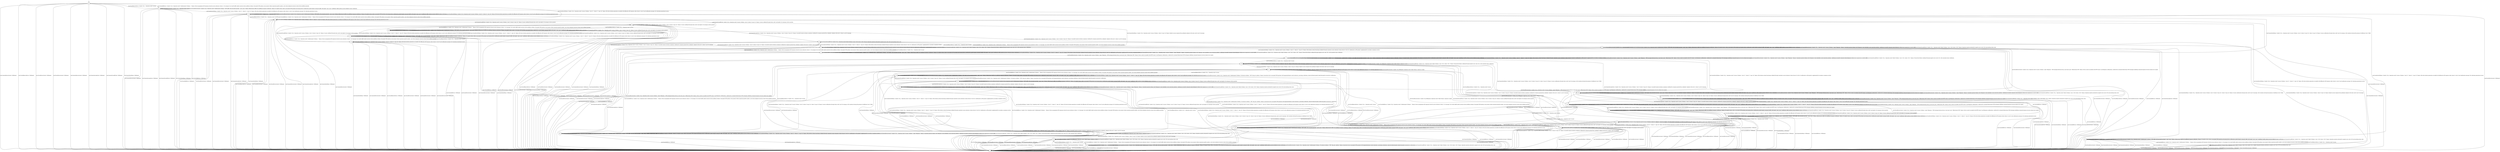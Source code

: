 digraph g {

	s0 [shape="circle" label="s0"];
	s1 [shape="circle" label="s1"];
	s2 [shape="circle" label="s2"];
	s3 [shape="circle" label="s3"];
	s4 [shape="circle" label="s4"];
	s5 [shape="circle" label="s5"];
	s6 [shape="circle" label="s6"];
	s7 [shape="circle" label="s7"];
	s8 [shape="circle" label="s8"];
	s9 [shape="circle" label="s9"];
	s10 [shape="circle" label="s10"];
	s11 [shape="circle" label="s11"];
	s12 [shape="circle" label="s12"];
	s13 [shape="circle" label="s13"];
	s14 [shape="circle" label="s14"];
	s15 [shape="circle" label="s15"];
	s16 [shape="circle" label="s16"];
	s17 [shape="circle" label="s17"];
	s18 [shape="circle" label="s18"];
	s19 [shape="circle" label="s19"];
	s20 [shape="circle" label="s20"];
	s21 [shape="circle" label="s21"];
	s22 [shape="circle" label="s22"];
	s23 [shape="circle" label="s23"];
	s24 [shape="circle" label="s24"];
	s25 [shape="circle" label="s25"];
	s26 [shape="circle" label="s26"];
	s27 [shape="circle" label="s27"];
	s28 [shape="circle" label="s28"];
	s29 [shape="circle" label="s29"];
	s30 [shape="circle" label="s30"];
	s31 [shape="circle" label="s31"];
	s32 [shape="circle" label="s32"];
	s0 -> s2 [label="user1|remote|DeviceControl / NoElement"];
	s0 -> s1 [label="user1|local|AddDevice / Symbol: CLS_0. Operation result: Undetermined. Evidence: ''. Reason: Device management API responses showed success indicators (status 0, 'ok' message), but overall traffic lacked conclusive device-addition evidence. Encrypted UDP patterns were present without operation-specific markers, and critical endpoints showed no direct device-addition payloads."];
	s0 -> s2 [label="user1|local|RemoveDevice / NoElement"];
	s0 -> s2 [label="user1|local|DeviceControl / NoElement"];
	s0 -> s3 [label="user1|local|InviteToHome / Symbol: CLS_0. Operation result: Success. Evidence: ''error':0'; ''status':0'; ''msg':'ok''. Reason: QR code invitation generation succeeded with affirmative API response codes (status:0, error:0) and confirmation message ('ok') indicating operational success."];
	s0 -> s2 [label="user2|local|DeviceControl / NoElement"];
	s0 -> s2 [label="user2|remote|DeviceControl / NoElement"];
	s0 -> s2 [label="user2|remote|AcceptInvite / NoElement"];
	s0 -> s2 [label="user2|remote|ScanQRCode / NoElement"];
	s0 -> s2 [label="user2|remote|QuitHome / NoElement"];
	s1 -> s1 [label="user1|remote|DeviceControl / Symbol: CLS_-1. Operation result: Success."];
	s1 -> s2 [label="user1|local|AddDevice / NoElement"];
	s1 -> s0 [label="user1|local|RemoveDevice / Symbol: CLS_-1. Operation result: Success."];
	s1 -> s1 [label="user1|local|DeviceControl / Symbol: CLS_0. Operation result: Undetermined. Evidence: 'UDP traffic with encrypted payloads'; 'user1_local'; 'Pattern: Bidirectional traffic but insufficient response verification'. Reason: No explicit status codes in encrypted UDP payloads and missing device confirmation packet despite command traffic with header 'user1_local'. Insufficient traffic patterns prevent definitive status verification."];
	s1 -> s11 [label="user1|local|InviteToHome / Symbol: CLS_0. Operation result: Success. Evidence: ''error':0'; ''status':0'; ''msg':'ok''. Reason: QR code invitation generation succeeded with affirmative API response codes (status:0, error:0) and confirmation message ('ok') indicating operational success."];
	s1 -> s2 [label="user2|local|DeviceControl / NoElement"];
	s1 -> s2 [label="user2|remote|DeviceControl / NoElement"];
	s1 -> s2 [label="user2|remote|AcceptInvite / NoElement"];
	s1 -> s2 [label="user2|remote|ScanQRCode / NoElement"];
	s1 -> s2 [label="user2|remote|QuitHome / NoElement"];
	s2 -> s2 [label="user1|remote|DeviceControl / NoElement"];
	s2 -> s2 [label="user1|local|AddDevice / NoElement"];
	s2 -> s2 [label="user1|local|RemoveDevice / NoElement"];
	s2 -> s2 [label="user1|local|DeviceControl / NoElement"];
	s2 -> s2 [label="user1|local|InviteToHome / NoElement"];
	s2 -> s2 [label="user2|local|DeviceControl / NoElement"];
	s2 -> s2 [label="user2|remote|DeviceControl / NoElement"];
	s2 -> s2 [label="user2|remote|AcceptInvite / NoElement"];
	s2 -> s2 [label="user2|remote|ScanQRCode / NoElement"];
	s2 -> s2 [label="user2|remote|QuitHome / NoElement"];
	s3 -> s2 [label="user1|remote|DeviceControl / NoElement"];
	s3 -> s11 [label="user1|local|AddDevice / Symbol: CLS_0. Operation result: Undetermined. Evidence: ''. Reason: Device management API responses showed success indicators (status 0, 'ok' message), but overall traffic lacked conclusive device-addition evidence. Encrypted UDP patterns were present without operation-specific markers, and critical endpoints showed no direct device-addition payloads."];
	s3 -> s2 [label="user1|local|RemoveDevice / NoElement"];
	s3 -> s2 [label="user1|local|DeviceControl / NoElement"];
	s3 -> s3 [label="user1|local|InviteToHome / Symbol: CLS_0. Operation result: Success. Evidence: ''error':0'; ''status':0'; ''msg':'ok''. Reason: QR code invitation generation succeeded with affirmative API response codes (status:0, error:0) and confirmation message ('ok') indicating operational success."];
	s3 -> s2 [label="user2|local|DeviceControl / NoElement"];
	s3 -> s2 [label="user2|remote|DeviceControl / NoElement"];
	s3 -> s2 [label="user2|remote|AcceptInvite / NoElement"];
	s3 -> s4 [label="user2|remote|ScanQRCode / Symbol: CLS_0. Operation result: Success. Evidence: 'error':0,'status':0,'msg':'ok''. Reason: Success confirmed through status code 0 and explicit 'ok' message in device payload."];
	s3 -> s2 [label="user2|remote|QuitHome / NoElement"];
	s4 -> s2 [label="user1|remote|DeviceControl / NoElement"];
	s4 -> s10 [label="user1|local|AddDevice / Symbol: CLS_0. Operation result: Undetermined. Evidence: ''. Reason: Device management API responses showed success indicators (status 0, 'ok' message), but overall traffic lacked conclusive device-addition evidence. Encrypted UDP patterns were present without operation-specific markers, and critical endpoints showed no direct device-addition payloads."];
	s4 -> s2 [label="user1|local|RemoveDevice / NoElement"];
	s4 -> s2 [label="user1|local|DeviceControl / NoElement"];
	s4 -> s14 [label="user1|local|InviteToHome / Symbol: CLS_0. Operation result: Success. Evidence: ''error':0'; ''status':0'; ''msg':'ok''. Reason: QR code invitation generation succeeded with affirmative API response codes (status:0, error:0) and confirmation message ('ok') indicating operational success."];
	s4 -> s2 [label="user2|local|DeviceControl / NoElement"];
	s4 -> s2 [label="user2|remote|DeviceControl / NoElement"];
	s4 -> s5 [label="user2|remote|AcceptInvite / Symbol: CLS_0. Operation result: Success. Evidence: ''error':0,'status':0,'msg':'ok''. Reason: Successful remote invitation acceptance confirmed by response payload from 'joinfamily' endpoint with error:0, status:0, and 'ok' message."];
	s4 -> s4 [label="user2|remote|ScanQRCode / Symbol: CLS_0. Operation result: Success. Evidence: 'error':0,'status':0,'msg':'ok''. Reason: Success confirmed through status code 0 and explicit 'ok' message in device payload."];
	s4 -> s2 [label="user2|remote|QuitHome / NoElement"];
	s5 -> s2 [label="user1|remote|DeviceControl / NoElement"];
	s5 -> s8 [label="user1|local|AddDevice / Symbol: CLS_0. Operation result: Undetermined. Evidence: ''. Reason: Device management API responses showed success indicators (status 0, 'ok' message), but overall traffic lacked conclusive device-addition evidence. Encrypted UDP patterns were present without operation-specific markers, and critical endpoints showed no direct device-addition payloads."];
	s5 -> s2 [label="user1|local|RemoveDevice / NoElement"];
	s5 -> s2 [label="user1|local|DeviceControl / NoElement"];
	s5 -> s6 [label="user1|local|InviteToHome / Symbol: CLS_1. Operation result: Success. Evidence: ''error':0'; ''status':0'; ''msg':'ok''. Reason: QR invitation system functioning validated through consistent success indicators (status:0/error:0) with 'ok' confirmation in API payload, supplemented by secondary acceptance activity."];
	s5 -> s2 [label="user2|local|DeviceControl / NoElement"];
	s5 -> s2 [label="user2|remote|DeviceControl / NoElement"];
	s5 -> s2 [label="user2|remote|AcceptInvite / NoElement"];
	s5 -> s5 [label="user2|remote|ScanQRCode / Symbol: CLS_1. Operation result: Failed. Evidence: 'error':-2010,'status':-2010'. Reason: Operation rejection indicated by negative error code -2010 and matching status code."];
	s5 -> s9 [label="user2|remote|QuitHome / Symbol: CLS_0. Operation result: Success. Evidence: 'status':0,'msg':'ok'. Reason: Explicit success response from quitfamily endpoint with status code 0 and 'ok' message."];
	s6 -> s2 [label="user1|remote|DeviceControl / NoElement"];
	s6 -> s7 [label="user1|local|AddDevice / Symbol: CLS_0. Operation result: Undetermined. Evidence: ''. Reason: Device management API responses showed success indicators (status 0, 'ok' message), but overall traffic lacked conclusive device-addition evidence. Encrypted UDP patterns were present without operation-specific markers, and critical endpoints showed no direct device-addition payloads."];
	s6 -> s2 [label="user1|local|RemoveDevice / NoElement"];
	s6 -> s2 [label="user1|local|DeviceControl / NoElement"];
	s6 -> s6 [label="user1|local|InviteToHome / Symbol: CLS_1. Operation result: Success. Evidence: ''error':0'; ''status':0'; ''msg':'ok''. Reason: QR invitation system functioning validated through consistent success indicators (status:0/error:0) with 'ok' confirmation in API payload, supplemented by secondary acceptance activity."];
	s6 -> s2 [label="user2|local|DeviceControl / NoElement"];
	s6 -> s2 [label="user2|remote|DeviceControl / NoElement"];
	s6 -> s2 [label="user2|remote|AcceptInvite / NoElement"];
	s6 -> s6 [label="user2|remote|ScanQRCode / Symbol: CLS_2. Operation result: Failed. Evidence: 'error':-2011,'status':-2011'. Reason: Protocol-level failure confirmed through negative error code -2011 with consistent status verification."];
	s6 -> s3 [label="user2|remote|QuitHome / Symbol: CLS_0. Operation result: Success. Evidence: 'status':0,'msg':'ok'. Reason: Explicit success response from quitfamily endpoint with status code 0 and 'ok' message."];
	s7 -> s7 [label="user1|remote|DeviceControl / Symbol: CLS_-1. Operation result: Success."];
	s7 -> s2 [label="user1|local|AddDevice / NoElement"];
	s7 -> s6 [label="user1|local|RemoveDevice / Symbol: CLS_-1. Operation result: Success."];
	s7 -> s7 [label="user1|local|DeviceControl / Symbol: CLS_0. Operation result: Undetermined. Evidence: 'UDP traffic with encrypted payloads'; 'user1_local'; 'Pattern: Bidirectional traffic but insufficient response verification'. Reason: No explicit status codes in encrypted UDP payloads and missing device confirmation packet despite command traffic with header 'user1_local'. Insufficient traffic patterns prevent definitive status verification."];
	s7 -> s7 [label="user1|local|InviteToHome / Symbol: CLS_1. Operation result: Success. Evidence: ''error':0'; ''status':0'; ''msg':'ok''. Reason: QR invitation system functioning validated through consistent success indicators (status:0/error:0) with 'ok' confirmation in API payload, supplemented by secondary acceptance activity."];
	s7 -> s15 [label="user2|local|DeviceControl / Symbol: CLS_0. Operation result: Success. Evidence: 'name':'Response'; 'UDP exchange between device_0 and user2_local'; 'Bidirectional UDP'. Reason: Device control succeeded with HTTP status 0 and Response confirmations, reinforced by sustained bidirectional UDP exchanges exhibiting command-response structure absent error signals."];
	s7 -> s7 [label="user2|remote|DeviceControl / Symbol: CLS_1. Operation result: Success. Evidence: ''name':'Response''. Reason: Consistent payload evidence with 'Response' event identifiers across execution patterns, confirming successful command acknowledgment without error signatures in control traffic."];
	s7 -> s2 [label="user2|remote|AcceptInvite / NoElement"];
	s7 -> s7 [label="user2|remote|ScanQRCode / Symbol: CLS_2. Operation result: Failed. Evidence: 'error':-2011,'status':-2011'. Reason: Protocol-level failure confirmed through negative error code -2011 with consistent status verification."];
	s7 -> s11 [label="user2|remote|QuitHome / Symbol: CLS_1. Operation result: Success. Evidence: 'error':0,'status':0,'msg':'ok'; 'status':0,'msg':'ok'. Reason: Success confirmation through status code 0 and 'ok' message, with variations showing the presence of additional 'error':0 field."];
	s8 -> s8 [label="user1|remote|DeviceControl / Symbol: CLS_-1. Operation result: Success."];
	s8 -> s2 [label="user1|local|AddDevice / NoElement"];
	s8 -> s5 [label="user1|local|RemoveDevice / Symbol: CLS_-1. Operation result: Success."];
	s8 -> s8 [label="user1|local|DeviceControl / Symbol: CLS_0. Operation result: Undetermined. Evidence: 'UDP traffic with encrypted payloads'; 'user1_local'; 'Pattern: Bidirectional traffic but insufficient response verification'. Reason: No explicit status codes in encrypted UDP payloads and missing device confirmation packet despite command traffic with header 'user1_local'. Insufficient traffic patterns prevent definitive status verification."];
	s8 -> s7 [label="user1|local|InviteToHome / Symbol: CLS_1. Operation result: Success. Evidence: ''error':0'; ''status':0'; ''msg':'ok''. Reason: QR invitation system functioning validated through consistent success indicators (status:0/error:0) with 'ok' confirmation in API payload, supplemented by secondary acceptance activity."];
	s8 -> s30 [label="user2|local|DeviceControl / Symbol: CLS_0. Operation result: Success. Evidence: 'name':'Response'; 'UDP exchange between device_0 and user2_local'; 'Bidirectional UDP'. Reason: Device control succeeded with HTTP status 0 and Response confirmations, reinforced by sustained bidirectional UDP exchanges exhibiting command-response structure absent error signals."];
	s8 -> s8 [label="user2|remote|DeviceControl / Symbol: CLS_1. Operation result: Success. Evidence: ''name':'Response''. Reason: Consistent payload evidence with 'Response' event identifiers across execution patterns, confirming successful command acknowledgment without error signatures in control traffic."];
	s8 -> s2 [label="user2|remote|AcceptInvite / NoElement"];
	s8 -> s8 [label="user2|remote|ScanQRCode / Symbol: CLS_1. Operation result: Failed. Evidence: 'error':-2010,'status':-2010'. Reason: Operation rejection indicated by negative error code -2010 and matching status code."];
	s8 -> s12 [label="user2|remote|QuitHome / Symbol: CLS_1. Operation result: Success. Evidence: 'error':0,'status':0,'msg':'ok'; 'status':0,'msg':'ok'. Reason: Success confirmation through status code 0 and 'ok' message, with variations showing the presence of additional 'error':0 field."];
	s9 -> s2 [label="user1|remote|DeviceControl / NoElement"];
	s9 -> s12 [label="user1|local|AddDevice / Symbol: CLS_0. Operation result: Undetermined. Evidence: ''. Reason: Device management API responses showed success indicators (status 0, 'ok' message), but overall traffic lacked conclusive device-addition evidence. Encrypted UDP patterns were present without operation-specific markers, and critical endpoints showed no direct device-addition payloads."];
	s9 -> s2 [label="user1|local|RemoveDevice / NoElement"];
	s9 -> s2 [label="user1|local|DeviceControl / NoElement"];
	s9 -> s3 [label="user1|local|InviteToHome / Symbol: CLS_0. Operation result: Success. Evidence: ''error':0'; ''status':0'; ''msg':'ok''. Reason: QR code invitation generation succeeded with affirmative API response codes (status:0, error:0) and confirmation message ('ok') indicating operational success."];
	s9 -> s2 [label="user2|local|DeviceControl / NoElement"];
	s9 -> s2 [label="user2|remote|DeviceControl / NoElement"];
	s9 -> s2 [label="user2|remote|AcceptInvite / NoElement"];
	s9 -> s9 [label="user2|remote|ScanQRCode / Symbol: CLS_1. Operation result: Failed. Evidence: 'error':-2010,'status':-2010'. Reason: Operation rejection indicated by negative error code -2010 and matching status code."];
	s9 -> s2 [label="user2|remote|QuitHome / NoElement"];
	s10 -> s10 [label="user1|remote|DeviceControl / Symbol: CLS_-1. Operation result: Success."];
	s10 -> s2 [label="user1|local|AddDevice / NoElement"];
	s10 -> s4 [label="user1|local|RemoveDevice / Symbol: CLS_-1. Operation result: Success."];
	s10 -> s10 [label="user1|local|DeviceControl / Symbol: CLS_0. Operation result: Undetermined. Evidence: 'UDP traffic with encrypted payloads'; 'user1_local'; 'Pattern: Bidirectional traffic but insufficient response verification'. Reason: No explicit status codes in encrypted UDP payloads and missing device confirmation packet despite command traffic with header 'user1_local'. Insufficient traffic patterns prevent definitive status verification."];
	s10 -> s13 [label="user1|local|InviteToHome / Symbol: CLS_0. Operation result: Success. Evidence: ''error':0'; ''status':0'; ''msg':'ok''. Reason: QR code invitation generation succeeded with affirmative API response codes (status:0, error:0) and confirmation message ('ok') indicating operational success."];
	s10 -> s2 [label="user2|local|DeviceControl / NoElement"];
	s10 -> s2 [label="user2|remote|DeviceControl / NoElement"];
	s10 -> s8 [label="user2|remote|AcceptInvite / Symbol: CLS_0. Operation result: Success. Evidence: ''error':0,'status':0,'msg':'ok''. Reason: Successful remote invitation acceptance confirmed by response payload from 'joinfamily' endpoint with error:0, status:0, and 'ok' message."];
	s10 -> s10 [label="user2|remote|ScanQRCode / Symbol: CLS_0. Operation result: Success. Evidence: 'error':0,'status':0,'msg':'ok''. Reason: Success confirmed through status code 0 and explicit 'ok' message in device payload."];
	s10 -> s2 [label="user2|remote|QuitHome / NoElement"];
	s11 -> s11 [label="user1|remote|DeviceControl / Symbol: CLS_-1. Operation result: Success."];
	s11 -> s2 [label="user1|local|AddDevice / NoElement"];
	s11 -> s3 [label="user1|local|RemoveDevice / Symbol: CLS_-1. Operation result: Success."];
	s11 -> s11 [label="user1|local|DeviceControl / Symbol: CLS_0. Operation result: Undetermined. Evidence: 'UDP traffic with encrypted payloads'; 'user1_local'; 'Pattern: Bidirectional traffic but insufficient response verification'. Reason: No explicit status codes in encrypted UDP payloads and missing device confirmation packet despite command traffic with header 'user1_local'. Insufficient traffic patterns prevent definitive status verification."];
	s11 -> s11 [label="user1|local|InviteToHome / Symbol: CLS_0. Operation result: Success. Evidence: ''error':0'; ''status':0'; ''msg':'ok''. Reason: QR code invitation generation succeeded with affirmative API response codes (status:0, error:0) and confirmation message ('ok') indicating operational success."];
	s11 -> s2 [label="user2|local|DeviceControl / NoElement"];
	s11 -> s2 [label="user2|remote|DeviceControl / NoElement"];
	s11 -> s2 [label="user2|remote|AcceptInvite / NoElement"];
	s11 -> s10 [label="user2|remote|ScanQRCode / Symbol: CLS_0. Operation result: Success. Evidence: 'error':0,'status':0,'msg':'ok''. Reason: Success confirmed through status code 0 and explicit 'ok' message in device payload."];
	s11 -> s2 [label="user2|remote|QuitHome / NoElement"];
	s12 -> s12 [label="user1|remote|DeviceControl / Symbol: CLS_-1. Operation result: Success."];
	s12 -> s2 [label="user1|local|AddDevice / NoElement"];
	s12 -> s9 [label="user1|local|RemoveDevice / Symbol: CLS_-1. Operation result: Success."];
	s12 -> s12 [label="user1|local|DeviceControl / Symbol: CLS_0. Operation result: Undetermined. Evidence: 'UDP traffic with encrypted payloads'; 'user1_local'; 'Pattern: Bidirectional traffic but insufficient response verification'. Reason: No explicit status codes in encrypted UDP payloads and missing device confirmation packet despite command traffic with header 'user1_local'. Insufficient traffic patterns prevent definitive status verification."];
	s12 -> s11 [label="user1|local|InviteToHome / Symbol: CLS_0. Operation result: Success. Evidence: ''error':0'; ''status':0'; ''msg':'ok''. Reason: QR code invitation generation succeeded with affirmative API response codes (status:0, error:0) and confirmation message ('ok') indicating operational success."];
	s12 -> s2 [label="user2|local|DeviceControl / NoElement"];
	s12 -> s2 [label="user2|remote|DeviceControl / NoElement"];
	s12 -> s2 [label="user2|remote|AcceptInvite / NoElement"];
	s12 -> s12 [label="user2|remote|ScanQRCode / Symbol: CLS_1. Operation result: Failed. Evidence: 'error':-2010,'status':-2010'. Reason: Operation rejection indicated by negative error code -2010 and matching status code."];
	s12 -> s2 [label="user2|remote|QuitHome / NoElement"];
	s13 -> s13 [label="user1|remote|DeviceControl / Symbol: CLS_-1. Operation result: Success."];
	s13 -> s2 [label="user1|local|AddDevice / NoElement"];
	s13 -> s14 [label="user1|local|RemoveDevice / Symbol: CLS_-1. Operation result: Success."];
	s13 -> s13 [label="user1|local|DeviceControl / Symbol: CLS_0. Operation result: Undetermined. Evidence: 'UDP traffic with encrypted payloads'; 'user1_local'; 'Pattern: Bidirectional traffic but insufficient response verification'. Reason: No explicit status codes in encrypted UDP payloads and missing device confirmation packet despite command traffic with header 'user1_local'. Insufficient traffic patterns prevent definitive status verification."];
	s13 -> s13 [label="user1|local|InviteToHome / Symbol: CLS_0. Operation result: Success. Evidence: ''error':0'; ''status':0'; ''msg':'ok''. Reason: QR code invitation generation succeeded with affirmative API response codes (status:0, error:0) and confirmation message ('ok') indicating operational success."];
	s13 -> s2 [label="user2|local|DeviceControl / NoElement"];
	s13 -> s2 [label="user2|remote|DeviceControl / NoElement"];
	s13 -> s7 [label="user2|remote|AcceptInvite / Symbol: CLS_0. Operation result: Success. Evidence: ''error':0,'status':0,'msg':'ok''. Reason: Successful remote invitation acceptance confirmed by response payload from 'joinfamily' endpoint with error:0, status:0, and 'ok' message."];
	s13 -> s10 [label="user2|remote|ScanQRCode / Symbol: CLS_0. Operation result: Success. Evidence: 'error':0,'status':0,'msg':'ok''. Reason: Success confirmed through status code 0 and explicit 'ok' message in device payload."];
	s13 -> s2 [label="user2|remote|QuitHome / NoElement"];
	s14 -> s2 [label="user1|remote|DeviceControl / NoElement"];
	s14 -> s13 [label="user1|local|AddDevice / Symbol: CLS_0. Operation result: Undetermined. Evidence: ''. Reason: Device management API responses showed success indicators (status 0, 'ok' message), but overall traffic lacked conclusive device-addition evidence. Encrypted UDP patterns were present without operation-specific markers, and critical endpoints showed no direct device-addition payloads."];
	s14 -> s2 [label="user1|local|RemoveDevice / NoElement"];
	s14 -> s2 [label="user1|local|DeviceControl / NoElement"];
	s14 -> s14 [label="user1|local|InviteToHome / Symbol: CLS_0. Operation result: Success. Evidence: ''error':0'; ''status':0'; ''msg':'ok''. Reason: QR code invitation generation succeeded with affirmative API response codes (status:0, error:0) and confirmation message ('ok') indicating operational success."];
	s14 -> s2 [label="user2|local|DeviceControl / NoElement"];
	s14 -> s2 [label="user2|remote|DeviceControl / NoElement"];
	s14 -> s6 [label="user2|remote|AcceptInvite / Symbol: CLS_0. Operation result: Success. Evidence: ''error':0,'status':0,'msg':'ok''. Reason: Successful remote invitation acceptance confirmed by response payload from 'joinfamily' endpoint with error:0, status:0, and 'ok' message."];
	s14 -> s4 [label="user2|remote|ScanQRCode / Symbol: CLS_0. Operation result: Success. Evidence: 'error':0,'status':0,'msg':'ok''. Reason: Success confirmed through status code 0 and explicit 'ok' message in device payload."];
	s14 -> s2 [label="user2|remote|QuitHome / NoElement"];
	s15 -> s15 [label="user1|remote|DeviceControl / Symbol: CLS_-1. Operation result: Success."];
	s15 -> s2 [label="user1|local|AddDevice / NoElement"];
	s15 -> s16 [label="user1|local|RemoveDevice / Symbol: CLS_-1. Operation result: Success."];
	s15 -> s15 [label="user1|local|DeviceControl / Symbol: CLS_0. Operation result: Undetermined. Evidence: 'UDP traffic with encrypted payloads'; 'user1_local'; 'Pattern: Bidirectional traffic but insufficient response verification'. Reason: No explicit status codes in encrypted UDP payloads and missing device confirmation packet despite command traffic with header 'user1_local'. Insufficient traffic patterns prevent definitive status verification."];
	s15 -> s15 [label="user1|local|InviteToHome / Symbol: CLS_1. Operation result: Success. Evidence: ''error':0'; ''status':0'; ''msg':'ok''. Reason: QR invitation system functioning validated through consistent success indicators (status:0/error:0) with 'ok' confirmation in API payload, supplemented by secondary acceptance activity."];
	s15 -> s15 [label="user2|local|DeviceControl / Symbol: CLS_0. Operation result: Success. Evidence: 'name':'Response'; 'UDP exchange between device_0 and user2_local'; 'Bidirectional UDP'. Reason: Device control succeeded with HTTP status 0 and Response confirmations, reinforced by sustained bidirectional UDP exchanges exhibiting command-response structure absent error signals."];
	s15 -> s15 [label="user2|remote|DeviceControl / Symbol: CLS_1. Operation result: Success. Evidence: ''name':'Response''. Reason: Consistent payload evidence with 'Response' event identifiers across execution patterns, confirming successful command acknowledgment without error signatures in control traffic."];
	s15 -> s2 [label="user2|remote|AcceptInvite / NoElement"];
	s15 -> s15 [label="user2|remote|ScanQRCode / Symbol: CLS_2. Operation result: Failed. Evidence: 'error':-2011,'status':-2011'. Reason: Protocol-level failure confirmed through negative error code -2011 with consistent status verification."];
	s15 -> s19 [label="user2|remote|QuitHome / Symbol: CLS_1. Operation result: Success. Evidence: 'error':0,'status':0,'msg':'ok'; 'status':0,'msg':'ok'. Reason: Success confirmation through status code 0 and 'ok' message, with variations showing the presence of additional 'error':0 field."];
	s16 -> s2 [label="user1|remote|DeviceControl / NoElement"];
	s16 -> s32 [label="user1|local|AddDevice / Symbol: CLS_0. Operation result: Undetermined. Evidence: ''. Reason: Device management API responses showed success indicators (status 0, 'ok' message), but overall traffic lacked conclusive device-addition evidence. Encrypted UDP patterns were present without operation-specific markers, and critical endpoints showed no direct device-addition payloads."];
	s16 -> s2 [label="user1|local|RemoveDevice / NoElement"];
	s16 -> s2 [label="user1|local|DeviceControl / NoElement"];
	s16 -> s16 [label="user1|local|InviteToHome / Symbol: CLS_1. Operation result: Success. Evidence: ''error':0'; ''status':0'; ''msg':'ok''. Reason: QR invitation system functioning validated through consistent success indicators (status:0/error:0) with 'ok' confirmation in API payload, supplemented by secondary acceptance activity."];
	s16 -> s16 [label="user2|local|DeviceControl / Symbol: CLS_NoResponse. Operation result: Failed. Reason: response is empty"];
	s16 -> s2 [label="user2|remote|DeviceControl / NoElement"];
	s16 -> s2 [label="user2|remote|AcceptInvite / NoElement"];
	s16 -> s16 [label="user2|remote|ScanQRCode / Symbol: CLS_2. Operation result: Failed. Evidence: 'error':-2011,'status':-2011'. Reason: Protocol-level failure confirmed through negative error code -2011 with consistent status verification."];
	s16 -> s17 [label="user2|remote|QuitHome / Symbol: CLS_0. Operation result: Success. Evidence: 'status':0,'msg':'ok'. Reason: Explicit success response from quitfamily endpoint with status code 0 and 'ok' message."];
	s17 -> s2 [label="user1|remote|DeviceControl / NoElement"];
	s17 -> s18 [label="user1|local|AddDevice / Symbol: CLS_0. Operation result: Undetermined. Evidence: ''. Reason: Device management API responses showed success indicators (status 0, 'ok' message), but overall traffic lacked conclusive device-addition evidence. Encrypted UDP patterns were present without operation-specific markers, and critical endpoints showed no direct device-addition payloads."];
	s17 -> s2 [label="user1|local|RemoveDevice / NoElement"];
	s17 -> s2 [label="user1|local|DeviceControl / NoElement"];
	s17 -> s17 [label="user1|local|InviteToHome / Symbol: CLS_0. Operation result: Success. Evidence: ''error':0'; ''status':0'; ''msg':'ok''. Reason: QR code invitation generation succeeded with affirmative API response codes (status:0, error:0) and confirmation message ('ok') indicating operational success."];
	s17 -> s17 [label="user2|local|DeviceControl / Symbol: CLS_NoResponse. Operation result: Failed. Reason: response is empty"];
	s17 -> s2 [label="user2|remote|DeviceControl / NoElement"];
	s17 -> s2 [label="user2|remote|AcceptInvite / NoElement"];
	s17 -> s22 [label="user2|remote|ScanQRCode / Symbol: CLS_0. Operation result: Success. Evidence: 'error':0,'status':0,'msg':'ok''. Reason: Success confirmed through status code 0 and explicit 'ok' message in device payload."];
	s17 -> s2 [label="user2|remote|QuitHome / NoElement"];
	s18 -> s18 [label="user1|remote|DeviceControl / Symbol: CLS_-1. Operation result: Success."];
	s18 -> s2 [label="user1|local|AddDevice / NoElement"];
	s18 -> s17 [label="user1|local|RemoveDevice / Symbol: CLS_-1. Operation result: Success."];
	s18 -> s18 [label="user1|local|DeviceControl / Symbol: CLS_0. Operation result: Undetermined. Evidence: 'UDP traffic with encrypted payloads'; 'user1_local'; 'Pattern: Bidirectional traffic but insufficient response verification'. Reason: No explicit status codes in encrypted UDP payloads and missing device confirmation packet despite command traffic with header 'user1_local'. Insufficient traffic patterns prevent definitive status verification."];
	s18 -> s18 [label="user1|local|InviteToHome / Symbol: CLS_0. Operation result: Success. Evidence: ''error':0'; ''status':0'; ''msg':'ok''. Reason: QR code invitation generation succeeded with affirmative API response codes (status:0, error:0) and confirmation message ('ok') indicating operational success."];
	s18 -> s18 [label="user2|local|DeviceControl / Symbol: CLS_5. Operation result: Undetermined. Evidence: 'No decisive evidence'; 'UDP ''Abs_Len'' patterns'. Reason: Inconclusive due to encrypted UDP payloads with fragmented/absent control indicators, preventing verification; observed bidirectionality lacked decrypted success/error confirmation."];
	s18 -> s2 [label="user2|remote|DeviceControl / NoElement"];
	s18 -> s2 [label="user2|remote|AcceptInvite / NoElement"];
	s18 -> s21 [label="user2|remote|ScanQRCode / Symbol: CLS_0. Operation result: Success. Evidence: 'error':0,'status':0,'msg':'ok''. Reason: Success confirmed through status code 0 and explicit 'ok' message in device payload."];
	s18 -> s2 [label="user2|remote|QuitHome / NoElement"];
	s19 -> s19 [label="user1|remote|DeviceControl / Symbol: CLS_-1. Operation result: Success."];
	s19 -> s2 [label="user1|local|AddDevice / NoElement"];
	s19 -> s17 [label="user1|local|RemoveDevice / Symbol: CLS_-1. Operation result: Success."];
	s19 -> s19 [label="user1|local|DeviceControl / Symbol: CLS_0. Operation result: Undetermined. Evidence: 'UDP traffic with encrypted payloads'; 'user1_local'; 'Pattern: Bidirectional traffic but insufficient response verification'. Reason: No explicit status codes in encrypted UDP payloads and missing device confirmation packet despite command traffic with header 'user1_local'. Insufficient traffic patterns prevent definitive status verification."];
	s19 -> s19 [label="user1|local|InviteToHome / Symbol: CLS_0. Operation result: Success. Evidence: ''error':0'; ''status':0'; ''msg':'ok''. Reason: QR code invitation generation succeeded with affirmative API response codes (status:0, error:0) and confirmation message ('ok') indicating operational success."];
	s19 -> s19 [label="user2|local|DeviceControl / Symbol: CLS_0. Operation result: Success. Evidence: 'name':'Response'; 'UDP exchange between device_0 and user2_local'; 'Bidirectional UDP'. Reason: Device control succeeded with HTTP status 0 and Response confirmations, reinforced by sustained bidirectional UDP exchanges exhibiting command-response structure absent error signals."];
	s19 -> s2 [label="user2|remote|DeviceControl / NoElement"];
	s19 -> s2 [label="user2|remote|AcceptInvite / NoElement"];
	s19 -> s20 [label="user2|remote|ScanQRCode / Symbol: CLS_0. Operation result: Success. Evidence: 'error':0,'status':0,'msg':'ok''. Reason: Success confirmed through status code 0 and explicit 'ok' message in device payload."];
	s19 -> s2 [label="user2|remote|QuitHome / NoElement"];
	s20 -> s20 [label="user1|remote|DeviceControl / Symbol: CLS_-1. Operation result: Success."];
	s20 -> s2 [label="user1|local|AddDevice / NoElement"];
	s20 -> s22 [label="user1|local|RemoveDevice / Symbol: CLS_-1. Operation result: Success."];
	s20 -> s20 [label="user1|local|DeviceControl / Symbol: CLS_0. Operation result: Undetermined. Evidence: 'UDP traffic with encrypted payloads'; 'user1_local'; 'Pattern: Bidirectional traffic but insufficient response verification'. Reason: No explicit status codes in encrypted UDP payloads and missing device confirmation packet despite command traffic with header 'user1_local'. Insufficient traffic patterns prevent definitive status verification."];
	s20 -> s25 [label="user1|local|InviteToHome / Symbol: CLS_0. Operation result: Success. Evidence: ''error':0'; ''status':0'; ''msg':'ok''. Reason: QR code invitation generation succeeded with affirmative API response codes (status:0, error:0) and confirmation message ('ok') indicating operational success."];
	s20 -> s19 [label="user2|local|DeviceControl / Symbol: CLS_0. Operation result: Success. Evidence: 'name':'Response'; 'UDP exchange between device_0 and user2_local'; 'Bidirectional UDP'. Reason: Device control succeeded with HTTP status 0 and Response confirmations, reinforced by sustained bidirectional UDP exchanges exhibiting command-response structure absent error signals."];
	s20 -> s2 [label="user2|remote|DeviceControl / NoElement"];
	s20 -> s30 [label="user2|remote|AcceptInvite / Symbol: CLS_0. Operation result: Success. Evidence: ''error':0,'status':0,'msg':'ok''. Reason: Successful remote invitation acceptance confirmed by response payload from 'joinfamily' endpoint with error:0, status:0, and 'ok' message."];
	s20 -> s20 [label="user2|remote|ScanQRCode / Symbol: CLS_0. Operation result: Success. Evidence: 'error':0,'status':0,'msg':'ok''. Reason: Success confirmed through status code 0 and explicit 'ok' message in device payload."];
	s20 -> s2 [label="user2|remote|QuitHome / NoElement"];
	s21 -> s21 [label="user1|remote|DeviceControl / Symbol: CLS_-1. Operation result: Success."];
	s21 -> s2 [label="user1|local|AddDevice / NoElement"];
	s21 -> s22 [label="user1|local|RemoveDevice / Symbol: CLS_-1. Operation result: Success."];
	s21 -> s21 [label="user1|local|DeviceControl / Symbol: CLS_0. Operation result: Undetermined. Evidence: 'UDP traffic with encrypted payloads'; 'user1_local'; 'Pattern: Bidirectional traffic but insufficient response verification'. Reason: No explicit status codes in encrypted UDP payloads and missing device confirmation packet despite command traffic with header 'user1_local'. Insufficient traffic patterns prevent definitive status verification."];
	s21 -> s24 [label="user1|local|InviteToHome / Symbol: CLS_0. Operation result: Success. Evidence: ''error':0'; ''status':0'; ''msg':'ok''. Reason: QR code invitation generation succeeded with affirmative API response codes (status:0, error:0) and confirmation message ('ok') indicating operational success."];
	s21 -> s18 [label="user2|local|DeviceControl / Symbol: CLS_5. Operation result: Undetermined. Evidence: 'No decisive evidence'; 'UDP ''Abs_Len'' patterns'. Reason: Inconclusive due to encrypted UDP payloads with fragmented/absent control indicators, preventing verification; observed bidirectionality lacked decrypted success/error confirmation."];
	s21 -> s2 [label="user2|remote|DeviceControl / NoElement"];
	s21 -> s29 [label="user2|remote|AcceptInvite / Symbol: CLS_0. Operation result: Success. Evidence: ''error':0,'status':0,'msg':'ok''. Reason: Successful remote invitation acceptance confirmed by response payload from 'joinfamily' endpoint with error:0, status:0, and 'ok' message."];
	s21 -> s21 [label="user2|remote|ScanQRCode / Symbol: CLS_0. Operation result: Success. Evidence: 'error':0,'status':0,'msg':'ok''. Reason: Success confirmed through status code 0 and explicit 'ok' message in device payload."];
	s21 -> s2 [label="user2|remote|QuitHome / NoElement"];
	s22 -> s2 [label="user1|remote|DeviceControl / NoElement"];
	s22 -> s21 [label="user1|local|AddDevice / Symbol: CLS_0. Operation result: Undetermined. Evidence: ''. Reason: Device management API responses showed success indicators (status 0, 'ok' message), but overall traffic lacked conclusive device-addition evidence. Encrypted UDP patterns were present without operation-specific markers, and critical endpoints showed no direct device-addition payloads."];
	s22 -> s2 [label="user1|local|RemoveDevice / NoElement"];
	s22 -> s2 [label="user1|local|DeviceControl / NoElement"];
	s22 -> s23 [label="user1|local|InviteToHome / Symbol: CLS_0. Operation result: Success. Evidence: ''error':0'; ''status':0'; ''msg':'ok''. Reason: QR code invitation generation succeeded with affirmative API response codes (status:0, error:0) and confirmation message ('ok') indicating operational success."];
	s22 -> s17 [label="user2|local|DeviceControl / Symbol: CLS_NoResponse. Operation result: Failed. Reason: response is empty"];
	s22 -> s2 [label="user2|remote|DeviceControl / NoElement"];
	s22 -> s26 [label="user2|remote|AcceptInvite / Symbol: CLS_0. Operation result: Success. Evidence: ''error':0,'status':0,'msg':'ok''. Reason: Successful remote invitation acceptance confirmed by response payload from 'joinfamily' endpoint with error:0, status:0, and 'ok' message."];
	s22 -> s22 [label="user2|remote|ScanQRCode / Symbol: CLS_0. Operation result: Success. Evidence: 'error':0,'status':0,'msg':'ok''. Reason: Success confirmed through status code 0 and explicit 'ok' message in device payload."];
	s22 -> s2 [label="user2|remote|QuitHome / NoElement"];
	s23 -> s2 [label="user1|remote|DeviceControl / NoElement"];
	s23 -> s24 [label="user1|local|AddDevice / Symbol: CLS_0. Operation result: Undetermined. Evidence: ''. Reason: Device management API responses showed success indicators (status 0, 'ok' message), but overall traffic lacked conclusive device-addition evidence. Encrypted UDP patterns were present without operation-specific markers, and critical endpoints showed no direct device-addition payloads."];
	s23 -> s2 [label="user1|local|RemoveDevice / NoElement"];
	s23 -> s2 [label="user1|local|DeviceControl / NoElement"];
	s23 -> s23 [label="user1|local|InviteToHome / Symbol: CLS_0. Operation result: Success. Evidence: ''error':0'; ''status':0'; ''msg':'ok''. Reason: QR code invitation generation succeeded with affirmative API response codes (status:0, error:0) and confirmation message ('ok') indicating operational success."];
	s23 -> s17 [label="user2|local|DeviceControl / Symbol: CLS_NoResponse. Operation result: Failed. Reason: response is empty"];
	s23 -> s2 [label="user2|remote|DeviceControl / NoElement"];
	s23 -> s16 [label="user2|remote|AcceptInvite / Symbol: CLS_0. Operation result: Success. Evidence: ''error':0,'status':0,'msg':'ok''. Reason: Successful remote invitation acceptance confirmed by response payload from 'joinfamily' endpoint with error:0, status:0, and 'ok' message."];
	s23 -> s22 [label="user2|remote|ScanQRCode / Symbol: CLS_0. Operation result: Success. Evidence: 'error':0,'status':0,'msg':'ok''. Reason: Success confirmed through status code 0 and explicit 'ok' message in device payload."];
	s23 -> s2 [label="user2|remote|QuitHome / NoElement"];
	s24 -> s24 [label="user1|remote|DeviceControl / Symbol: CLS_-1. Operation result: Success."];
	s24 -> s2 [label="user1|local|AddDevice / NoElement"];
	s24 -> s23 [label="user1|local|RemoveDevice / Symbol: CLS_-1. Operation result: Success."];
	s24 -> s24 [label="user1|local|DeviceControl / Symbol: CLS_0. Operation result: Undetermined. Evidence: 'UDP traffic with encrypted payloads'; 'user1_local'; 'Pattern: Bidirectional traffic but insufficient response verification'. Reason: No explicit status codes in encrypted UDP payloads and missing device confirmation packet despite command traffic with header 'user1_local'. Insufficient traffic patterns prevent definitive status verification."];
	s24 -> s24 [label="user1|local|InviteToHome / Symbol: CLS_0. Operation result: Success. Evidence: ''error':0'; ''status':0'; ''msg':'ok''. Reason: QR code invitation generation succeeded with affirmative API response codes (status:0, error:0) and confirmation message ('ok') indicating operational success."];
	s24 -> s18 [label="user2|local|DeviceControl / Symbol: CLS_5. Operation result: Undetermined. Evidence: 'No decisive evidence'; 'UDP ''Abs_Len'' patterns'. Reason: Inconclusive due to encrypted UDP payloads with fragmented/absent control indicators, preventing verification; observed bidirectionality lacked decrypted success/error confirmation."];
	s24 -> s2 [label="user2|remote|DeviceControl / NoElement"];
	s24 -> s32 [label="user2|remote|AcceptInvite / Symbol: CLS_0. Operation result: Success. Evidence: ''error':0,'status':0,'msg':'ok''. Reason: Successful remote invitation acceptance confirmed by response payload from 'joinfamily' endpoint with error:0, status:0, and 'ok' message."];
	s24 -> s21 [label="user2|remote|ScanQRCode / Symbol: CLS_0. Operation result: Success. Evidence: 'error':0,'status':0,'msg':'ok''. Reason: Success confirmed through status code 0 and explicit 'ok' message in device payload."];
	s24 -> s2 [label="user2|remote|QuitHome / NoElement"];
	s25 -> s25 [label="user1|remote|DeviceControl / Symbol: CLS_-1. Operation result: Success."];
	s25 -> s2 [label="user1|local|AddDevice / NoElement"];
	s25 -> s23 [label="user1|local|RemoveDevice / Symbol: CLS_-1. Operation result: Success."];
	s25 -> s25 [label="user1|local|DeviceControl / Symbol: CLS_0. Operation result: Undetermined. Evidence: 'UDP traffic with encrypted payloads'; 'user1_local'; 'Pattern: Bidirectional traffic but insufficient response verification'. Reason: No explicit status codes in encrypted UDP payloads and missing device confirmation packet despite command traffic with header 'user1_local'. Insufficient traffic patterns prevent definitive status verification."];
	s25 -> s25 [label="user1|local|InviteToHome / Symbol: CLS_0. Operation result: Success. Evidence: ''error':0'; ''status':0'; ''msg':'ok''. Reason: QR code invitation generation succeeded with affirmative API response codes (status:0, error:0) and confirmation message ('ok') indicating operational success."];
	s25 -> s19 [label="user2|local|DeviceControl / Symbol: CLS_0. Operation result: Success. Evidence: 'name':'Response'; 'UDP exchange between device_0 and user2_local'; 'Bidirectional UDP'. Reason: Device control succeeded with HTTP status 0 and Response confirmations, reinforced by sustained bidirectional UDP exchanges exhibiting command-response structure absent error signals."];
	s25 -> s2 [label="user2|remote|DeviceControl / NoElement"];
	s25 -> s15 [label="user2|remote|AcceptInvite / Symbol: CLS_0. Operation result: Success. Evidence: ''error':0,'status':0,'msg':'ok''. Reason: Successful remote invitation acceptance confirmed by response payload from 'joinfamily' endpoint with error:0, status:0, and 'ok' message."];
	s25 -> s20 [label="user2|remote|ScanQRCode / Symbol: CLS_0. Operation result: Success. Evidence: 'error':0,'status':0,'msg':'ok''. Reason: Success confirmed through status code 0 and explicit 'ok' message in device payload."];
	s25 -> s2 [label="user2|remote|QuitHome / NoElement"];
	s26 -> s2 [label="user1|remote|DeviceControl / NoElement"];
	s26 -> s29 [label="user1|local|AddDevice / Symbol: CLS_0. Operation result: Undetermined. Evidence: ''. Reason: Device management API responses showed success indicators (status 0, 'ok' message), but overall traffic lacked conclusive device-addition evidence. Encrypted UDP patterns were present without operation-specific markers, and critical endpoints showed no direct device-addition payloads."];
	s26 -> s2 [label="user1|local|RemoveDevice / NoElement"];
	s26 -> s2 [label="user1|local|DeviceControl / NoElement"];
	s26 -> s16 [label="user1|local|InviteToHome / Symbol: CLS_1. Operation result: Success. Evidence: ''error':0'; ''status':0'; ''msg':'ok''. Reason: QR invitation system functioning validated through consistent success indicators (status:0/error:0) with 'ok' confirmation in API payload, supplemented by secondary acceptance activity."];
	s26 -> s26 [label="user2|local|DeviceControl / Symbol: CLS_NoResponse. Operation result: Failed. Reason: response is empty"];
	s26 -> s2 [label="user2|remote|DeviceControl / NoElement"];
	s26 -> s2 [label="user2|remote|AcceptInvite / NoElement"];
	s26 -> s26 [label="user2|remote|ScanQRCode / Symbol: CLS_1. Operation result: Failed. Evidence: 'error':-2010,'status':-2010'. Reason: Operation rejection indicated by negative error code -2010 and matching status code."];
	s26 -> s27 [label="user2|remote|QuitHome / Symbol: CLS_0. Operation result: Success. Evidence: 'status':0,'msg':'ok'. Reason: Explicit success response from quitfamily endpoint with status code 0 and 'ok' message."];
	s27 -> s2 [label="user1|remote|DeviceControl / NoElement"];
	s27 -> s28 [label="user1|local|AddDevice / Symbol: CLS_0. Operation result: Undetermined. Evidence: ''. Reason: Device management API responses showed success indicators (status 0, 'ok' message), but overall traffic lacked conclusive device-addition evidence. Encrypted UDP patterns were present without operation-specific markers, and critical endpoints showed no direct device-addition payloads."];
	s27 -> s2 [label="user1|local|RemoveDevice / NoElement"];
	s27 -> s2 [label="user1|local|DeviceControl / NoElement"];
	s27 -> s17 [label="user1|local|InviteToHome / Symbol: CLS_0. Operation result: Success. Evidence: ''error':0'; ''status':0'; ''msg':'ok''. Reason: QR code invitation generation succeeded with affirmative API response codes (status:0, error:0) and confirmation message ('ok') indicating operational success."];
	s27 -> s27 [label="user2|local|DeviceControl / Symbol: CLS_NoResponse. Operation result: Failed. Reason: response is empty"];
	s27 -> s2 [label="user2|remote|DeviceControl / NoElement"];
	s27 -> s2 [label="user2|remote|AcceptInvite / NoElement"];
	s27 -> s27 [label="user2|remote|ScanQRCode / Symbol: CLS_1. Operation result: Failed. Evidence: 'error':-2010,'status':-2010'. Reason: Operation rejection indicated by negative error code -2010 and matching status code."];
	s27 -> s2 [label="user2|remote|QuitHome / NoElement"];
	s28 -> s28 [label="user1|remote|DeviceControl / Symbol: CLS_-1. Operation result: Success."];
	s28 -> s2 [label="user1|local|AddDevice / NoElement"];
	s28 -> s27 [label="user1|local|RemoveDevice / Symbol: CLS_-1. Operation result: Success."];
	s28 -> s28 [label="user1|local|DeviceControl / Symbol: CLS_0. Operation result: Undetermined. Evidence: 'UDP traffic with encrypted payloads'; 'user1_local'; 'Pattern: Bidirectional traffic but insufficient response verification'. Reason: No explicit status codes in encrypted UDP payloads and missing device confirmation packet despite command traffic with header 'user1_local'. Insufficient traffic patterns prevent definitive status verification."];
	s28 -> s18 [label="user1|local|InviteToHome / Symbol: CLS_0. Operation result: Success. Evidence: ''error':0'; ''status':0'; ''msg':'ok''. Reason: QR code invitation generation succeeded with affirmative API response codes (status:0, error:0) and confirmation message ('ok') indicating operational success."];
	s28 -> s28 [label="user2|local|DeviceControl / Symbol: CLS_5. Operation result: Undetermined. Evidence: 'No decisive evidence'; 'UDP ''Abs_Len'' patterns'. Reason: Inconclusive due to encrypted UDP payloads with fragmented/absent control indicators, preventing verification; observed bidirectionality lacked decrypted success/error confirmation."];
	s28 -> s2 [label="user2|remote|DeviceControl / NoElement"];
	s28 -> s2 [label="user2|remote|AcceptInvite / NoElement"];
	s28 -> s28 [label="user2|remote|ScanQRCode / Symbol: CLS_1. Operation result: Failed. Evidence: 'error':-2010,'status':-2010'. Reason: Operation rejection indicated by negative error code -2010 and matching status code."];
	s28 -> s2 [label="user2|remote|QuitHome / NoElement"];
	s29 -> s29 [label="user1|remote|DeviceControl / Symbol: CLS_-1. Operation result: Success."];
	s29 -> s2 [label="user1|local|AddDevice / NoElement"];
	s29 -> s26 [label="user1|local|RemoveDevice / Symbol: CLS_-1. Operation result: Success."];
	s29 -> s29 [label="user1|local|DeviceControl / Symbol: CLS_0. Operation result: Undetermined. Evidence: 'UDP traffic with encrypted payloads'; 'user1_local'; 'Pattern: Bidirectional traffic but insufficient response verification'. Reason: No explicit status codes in encrypted UDP payloads and missing device confirmation packet despite command traffic with header 'user1_local'. Insufficient traffic patterns prevent definitive status verification."];
	s29 -> s32 [label="user1|local|InviteToHome / Symbol: CLS_1. Operation result: Success. Evidence: ''error':0'; ''status':0'; ''msg':'ok''. Reason: QR invitation system functioning validated through consistent success indicators (status:0/error:0) with 'ok' confirmation in API payload, supplemented by secondary acceptance activity."];
	s29 -> s30 [label="user2|local|DeviceControl / Symbol: CLS_0. Operation result: Success. Evidence: 'name':'Response'; 'UDP exchange between device_0 and user2_local'; 'Bidirectional UDP'. Reason: Device control succeeded with HTTP status 0 and Response confirmations, reinforced by sustained bidirectional UDP exchanges exhibiting command-response structure absent error signals."];
	s29 -> s29 [label="user2|remote|DeviceControl / Symbol: CLS_1. Operation result: Success. Evidence: ''name':'Response''. Reason: Consistent payload evidence with 'Response' event identifiers across execution patterns, confirming successful command acknowledgment without error signatures in control traffic."];
	s29 -> s2 [label="user2|remote|AcceptInvite / NoElement"];
	s29 -> s29 [label="user2|remote|ScanQRCode / Symbol: CLS_1. Operation result: Failed. Evidence: 'error':-2010,'status':-2010'. Reason: Operation rejection indicated by negative error code -2010 and matching status code."];
	s29 -> s28 [label="user2|remote|QuitHome / Symbol: CLS_1. Operation result: Success. Evidence: 'error':0,'status':0,'msg':'ok'; 'status':0,'msg':'ok'. Reason: Success confirmation through status code 0 and 'ok' message, with variations showing the presence of additional 'error':0 field."];
	s30 -> s30 [label="user1|remote|DeviceControl / Symbol: CLS_-1. Operation result: Success."];
	s30 -> s2 [label="user1|local|AddDevice / NoElement"];
	s30 -> s26 [label="user1|local|RemoveDevice / Symbol: CLS_-1. Operation result: Success."];
	s30 -> s30 [label="user1|local|DeviceControl / Symbol: CLS_0. Operation result: Undetermined. Evidence: 'UDP traffic with encrypted payloads'; 'user1_local'; 'Pattern: Bidirectional traffic but insufficient response verification'. Reason: No explicit status codes in encrypted UDP payloads and missing device confirmation packet despite command traffic with header 'user1_local'. Insufficient traffic patterns prevent definitive status verification."];
	s30 -> s15 [label="user1|local|InviteToHome / Symbol: CLS_1. Operation result: Success. Evidence: ''error':0'; ''status':0'; ''msg':'ok''. Reason: QR invitation system functioning validated through consistent success indicators (status:0/error:0) with 'ok' confirmation in API payload, supplemented by secondary acceptance activity."];
	s30 -> s30 [label="user2|local|DeviceControl / Symbol: CLS_0. Operation result: Success. Evidence: 'name':'Response'; 'UDP exchange between device_0 and user2_local'; 'Bidirectional UDP'. Reason: Device control succeeded with HTTP status 0 and Response confirmations, reinforced by sustained bidirectional UDP exchanges exhibiting command-response structure absent error signals."];
	s30 -> s30 [label="user2|remote|DeviceControl / Symbol: CLS_1. Operation result: Success. Evidence: ''name':'Response''. Reason: Consistent payload evidence with 'Response' event identifiers across execution patterns, confirming successful command acknowledgment without error signatures in control traffic."];
	s30 -> s2 [label="user2|remote|AcceptInvite / NoElement"];
	s30 -> s30 [label="user2|remote|ScanQRCode / Symbol: CLS_1. Operation result: Failed. Evidence: 'error':-2010,'status':-2010'. Reason: Operation rejection indicated by negative error code -2010 and matching status code."];
	s30 -> s31 [label="user2|remote|QuitHome / Symbol: CLS_1. Operation result: Success. Evidence: 'error':0,'status':0,'msg':'ok'; 'status':0,'msg':'ok'. Reason: Success confirmation through status code 0 and 'ok' message, with variations showing the presence of additional 'error':0 field."];
	s31 -> s31 [label="user1|remote|DeviceControl / Symbol: CLS_-1. Operation result: Success."];
	s31 -> s2 [label="user1|local|AddDevice / NoElement"];
	s31 -> s27 [label="user1|local|RemoveDevice / Symbol: CLS_-1. Operation result: Success."];
	s31 -> s31 [label="user1|local|DeviceControl / Symbol: CLS_0. Operation result: Undetermined. Evidence: 'UDP traffic with encrypted payloads'; 'user1_local'; 'Pattern: Bidirectional traffic but insufficient response verification'. Reason: No explicit status codes in encrypted UDP payloads and missing device confirmation packet despite command traffic with header 'user1_local'. Insufficient traffic patterns prevent definitive status verification."];
	s31 -> s19 [label="user1|local|InviteToHome / Symbol: CLS_0. Operation result: Success. Evidence: ''error':0'; ''status':0'; ''msg':'ok''. Reason: QR code invitation generation succeeded with affirmative API response codes (status:0, error:0) and confirmation message ('ok') indicating operational success."];
	s31 -> s31 [label="user2|local|DeviceControl / Symbol: CLS_0. Operation result: Success. Evidence: 'name':'Response'; 'UDP exchange between device_0 and user2_local'; 'Bidirectional UDP'. Reason: Device control succeeded with HTTP status 0 and Response confirmations, reinforced by sustained bidirectional UDP exchanges exhibiting command-response structure absent error signals."];
	s31 -> s2 [label="user2|remote|DeviceControl / NoElement"];
	s31 -> s2 [label="user2|remote|AcceptInvite / NoElement"];
	s31 -> s31 [label="user2|remote|ScanQRCode / Symbol: CLS_1. Operation result: Failed. Evidence: 'error':-2010,'status':-2010'. Reason: Operation rejection indicated by negative error code -2010 and matching status code."];
	s31 -> s2 [label="user2|remote|QuitHome / NoElement"];
	s32 -> s32 [label="user1|remote|DeviceControl / Symbol: CLS_-1. Operation result: Success."];
	s32 -> s2 [label="user1|local|AddDevice / NoElement"];
	s32 -> s16 [label="user1|local|RemoveDevice / Symbol: CLS_-1. Operation result: Success."];
	s32 -> s32 [label="user1|local|DeviceControl / Symbol: CLS_0. Operation result: Undetermined. Evidence: 'UDP traffic with encrypted payloads'; 'user1_local'; 'Pattern: Bidirectional traffic but insufficient response verification'. Reason: No explicit status codes in encrypted UDP payloads and missing device confirmation packet despite command traffic with header 'user1_local'. Insufficient traffic patterns prevent definitive status verification."];
	s32 -> s32 [label="user1|local|InviteToHome / Symbol: CLS_1. Operation result: Success. Evidence: ''error':0'; ''status':0'; ''msg':'ok''. Reason: QR invitation system functioning validated through consistent success indicators (status:0/error:0) with 'ok' confirmation in API payload, supplemented by secondary acceptance activity."];
	s32 -> s15 [label="user2|local|DeviceControl / Symbol: CLS_0. Operation result: Success. Evidence: 'name':'Response'; 'UDP exchange between device_0 and user2_local'; 'Bidirectional UDP'. Reason: Device control succeeded with HTTP status 0 and Response confirmations, reinforced by sustained bidirectional UDP exchanges exhibiting command-response structure absent error signals."];
	s32 -> s32 [label="user2|remote|DeviceControl / Symbol: CLS_1. Operation result: Success. Evidence: ''name':'Response''. Reason: Consistent payload evidence with 'Response' event identifiers across execution patterns, confirming successful command acknowledgment without error signatures in control traffic."];
	s32 -> s2 [label="user2|remote|AcceptInvite / NoElement"];
	s32 -> s32 [label="user2|remote|ScanQRCode / Symbol: CLS_2. Operation result: Failed. Evidence: 'error':-2011,'status':-2011'. Reason: Protocol-level failure confirmed through negative error code -2011 with consistent status verification."];
	s32 -> s18 [label="user2|remote|QuitHome / Symbol: CLS_1. Operation result: Success. Evidence: 'error':0,'status':0,'msg':'ok'; 'status':0,'msg':'ok'. Reason: Success confirmation through status code 0 and 'ok' message, with variations showing the presence of additional 'error':0 field."];

__start0 [label="" shape="none" width="0" height="0"];
__start0 -> s0;

}